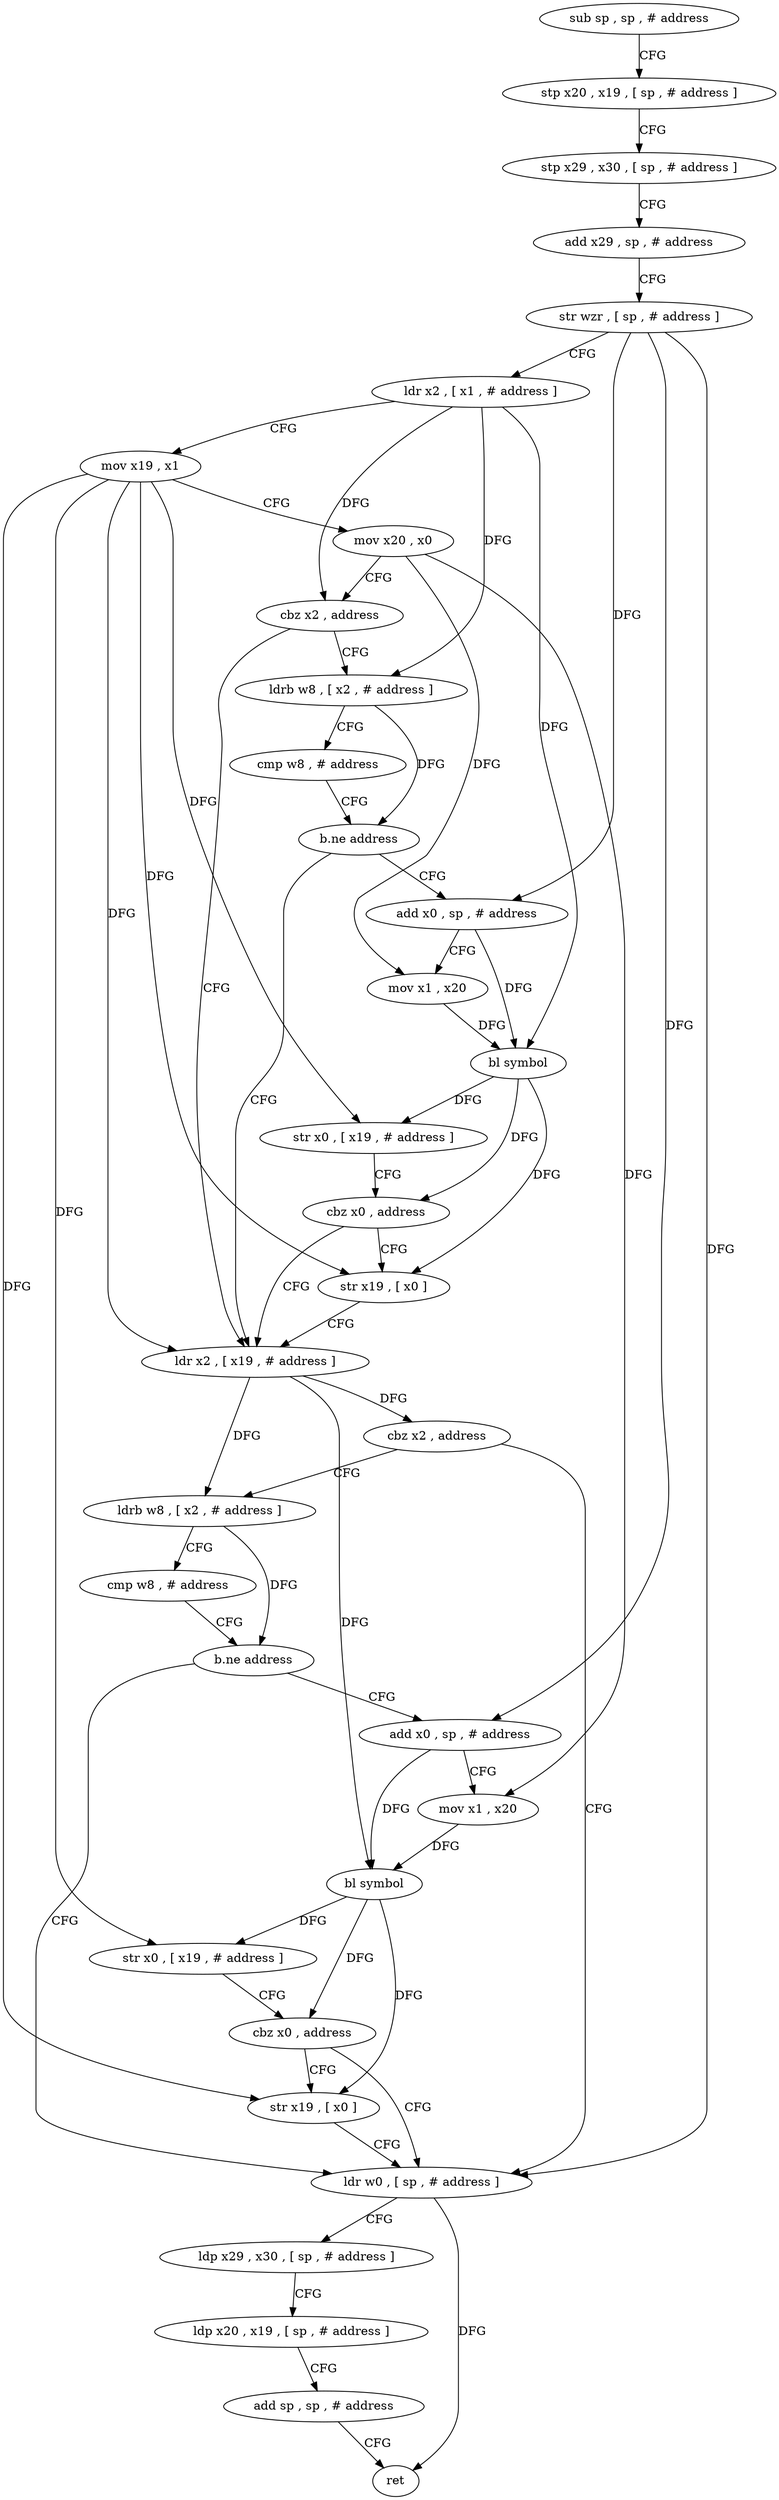 digraph "func" {
"4237548" [label = "sub sp , sp , # address" ]
"4237552" [label = "stp x20 , x19 , [ sp , # address ]" ]
"4237556" [label = "stp x29 , x30 , [ sp , # address ]" ]
"4237560" [label = "add x29 , sp , # address" ]
"4237564" [label = "str wzr , [ sp , # address ]" ]
"4237568" [label = "ldr x2 , [ x1 , # address ]" ]
"4237572" [label = "mov x19 , x1" ]
"4237576" [label = "mov x20 , x0" ]
"4237580" [label = "cbz x2 , address" ]
"4237620" [label = "ldr x2 , [ x19 , # address ]" ]
"4237584" [label = "ldrb w8 , [ x2 , # address ]" ]
"4237624" [label = "cbz x2 , address" ]
"4237664" [label = "ldr w0 , [ sp , # address ]" ]
"4237628" [label = "ldrb w8 , [ x2 , # address ]" ]
"4237588" [label = "cmp w8 , # address" ]
"4237592" [label = "b.ne address" ]
"4237596" [label = "add x0 , sp , # address" ]
"4237668" [label = "ldp x29 , x30 , [ sp , # address ]" ]
"4237672" [label = "ldp x20 , x19 , [ sp , # address ]" ]
"4237676" [label = "add sp , sp , # address" ]
"4237680" [label = "ret" ]
"4237632" [label = "cmp w8 , # address" ]
"4237636" [label = "b.ne address" ]
"4237640" [label = "add x0 , sp , # address" ]
"4237600" [label = "mov x1 , x20" ]
"4237604" [label = "bl symbol" ]
"4237608" [label = "str x0 , [ x19 , # address ]" ]
"4237612" [label = "cbz x0 , address" ]
"4237616" [label = "str x19 , [ x0 ]" ]
"4237644" [label = "mov x1 , x20" ]
"4237648" [label = "bl symbol" ]
"4237652" [label = "str x0 , [ x19 , # address ]" ]
"4237656" [label = "cbz x0 , address" ]
"4237660" [label = "str x19 , [ x0 ]" ]
"4237548" -> "4237552" [ label = "CFG" ]
"4237552" -> "4237556" [ label = "CFG" ]
"4237556" -> "4237560" [ label = "CFG" ]
"4237560" -> "4237564" [ label = "CFG" ]
"4237564" -> "4237568" [ label = "CFG" ]
"4237564" -> "4237664" [ label = "DFG" ]
"4237564" -> "4237596" [ label = "DFG" ]
"4237564" -> "4237640" [ label = "DFG" ]
"4237568" -> "4237572" [ label = "CFG" ]
"4237568" -> "4237580" [ label = "DFG" ]
"4237568" -> "4237584" [ label = "DFG" ]
"4237568" -> "4237604" [ label = "DFG" ]
"4237572" -> "4237576" [ label = "CFG" ]
"4237572" -> "4237620" [ label = "DFG" ]
"4237572" -> "4237608" [ label = "DFG" ]
"4237572" -> "4237652" [ label = "DFG" ]
"4237572" -> "4237616" [ label = "DFG" ]
"4237572" -> "4237660" [ label = "DFG" ]
"4237576" -> "4237580" [ label = "CFG" ]
"4237576" -> "4237600" [ label = "DFG" ]
"4237576" -> "4237644" [ label = "DFG" ]
"4237580" -> "4237620" [ label = "CFG" ]
"4237580" -> "4237584" [ label = "CFG" ]
"4237620" -> "4237624" [ label = "DFG" ]
"4237620" -> "4237628" [ label = "DFG" ]
"4237620" -> "4237648" [ label = "DFG" ]
"4237584" -> "4237588" [ label = "CFG" ]
"4237584" -> "4237592" [ label = "DFG" ]
"4237624" -> "4237664" [ label = "CFG" ]
"4237624" -> "4237628" [ label = "CFG" ]
"4237664" -> "4237668" [ label = "CFG" ]
"4237664" -> "4237680" [ label = "DFG" ]
"4237628" -> "4237632" [ label = "CFG" ]
"4237628" -> "4237636" [ label = "DFG" ]
"4237588" -> "4237592" [ label = "CFG" ]
"4237592" -> "4237620" [ label = "CFG" ]
"4237592" -> "4237596" [ label = "CFG" ]
"4237596" -> "4237600" [ label = "CFG" ]
"4237596" -> "4237604" [ label = "DFG" ]
"4237668" -> "4237672" [ label = "CFG" ]
"4237672" -> "4237676" [ label = "CFG" ]
"4237676" -> "4237680" [ label = "CFG" ]
"4237632" -> "4237636" [ label = "CFG" ]
"4237636" -> "4237664" [ label = "CFG" ]
"4237636" -> "4237640" [ label = "CFG" ]
"4237640" -> "4237644" [ label = "CFG" ]
"4237640" -> "4237648" [ label = "DFG" ]
"4237600" -> "4237604" [ label = "DFG" ]
"4237604" -> "4237608" [ label = "DFG" ]
"4237604" -> "4237612" [ label = "DFG" ]
"4237604" -> "4237616" [ label = "DFG" ]
"4237608" -> "4237612" [ label = "CFG" ]
"4237612" -> "4237620" [ label = "CFG" ]
"4237612" -> "4237616" [ label = "CFG" ]
"4237616" -> "4237620" [ label = "CFG" ]
"4237644" -> "4237648" [ label = "DFG" ]
"4237648" -> "4237652" [ label = "DFG" ]
"4237648" -> "4237656" [ label = "DFG" ]
"4237648" -> "4237660" [ label = "DFG" ]
"4237652" -> "4237656" [ label = "CFG" ]
"4237656" -> "4237664" [ label = "CFG" ]
"4237656" -> "4237660" [ label = "CFG" ]
"4237660" -> "4237664" [ label = "CFG" ]
}
